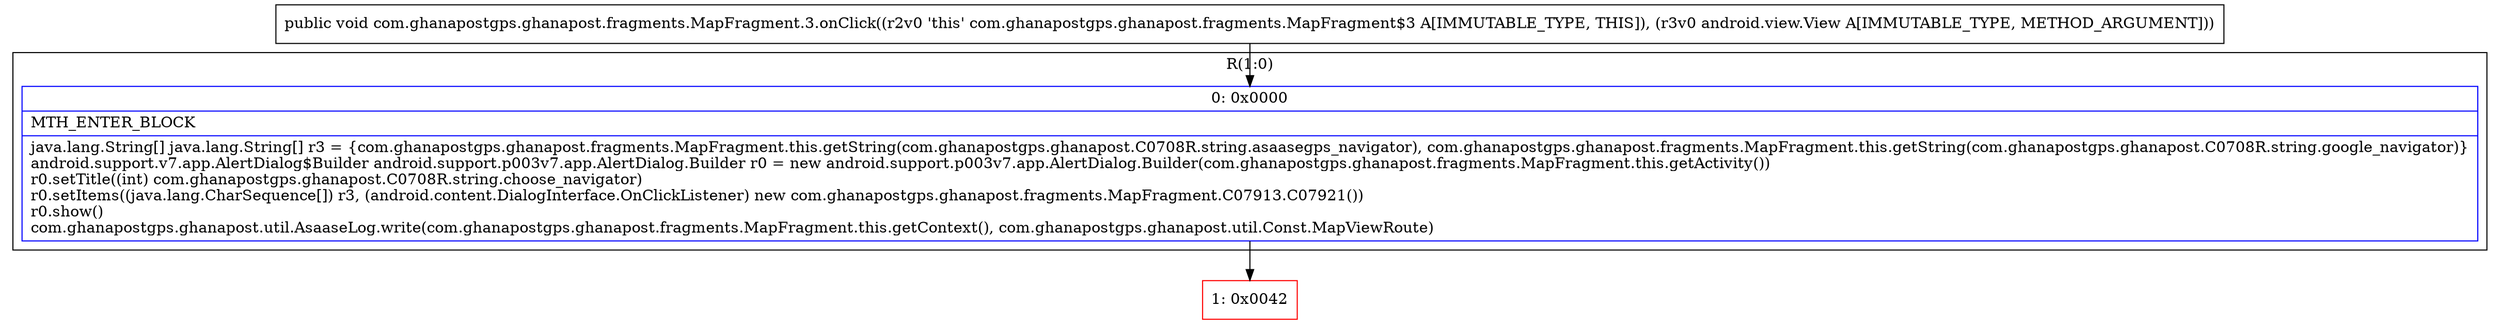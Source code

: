 digraph "CFG forcom.ghanapostgps.ghanapost.fragments.MapFragment.3.onClick(Landroid\/view\/View;)V" {
subgraph cluster_Region_1555388846 {
label = "R(1:0)";
node [shape=record,color=blue];
Node_0 [shape=record,label="{0\:\ 0x0000|MTH_ENTER_BLOCK\l|java.lang.String[] java.lang.String[] r3 = \{com.ghanapostgps.ghanapost.fragments.MapFragment.this.getString(com.ghanapostgps.ghanapost.C0708R.string.asaasegps_navigator), com.ghanapostgps.ghanapost.fragments.MapFragment.this.getString(com.ghanapostgps.ghanapost.C0708R.string.google_navigator)\}\landroid.support.v7.app.AlertDialog$Builder android.support.p003v7.app.AlertDialog.Builder r0 = new android.support.p003v7.app.AlertDialog.Builder(com.ghanapostgps.ghanapost.fragments.MapFragment.this.getActivity())\lr0.setTitle((int) com.ghanapostgps.ghanapost.C0708R.string.choose_navigator)\lr0.setItems((java.lang.CharSequence[]) r3, (android.content.DialogInterface.OnClickListener) new com.ghanapostgps.ghanapost.fragments.MapFragment.C07913.C07921())\lr0.show()\lcom.ghanapostgps.ghanapost.util.AsaaseLog.write(com.ghanapostgps.ghanapost.fragments.MapFragment.this.getContext(), com.ghanapostgps.ghanapost.util.Const.MapViewRoute)\l}"];
}
Node_1 [shape=record,color=red,label="{1\:\ 0x0042}"];
MethodNode[shape=record,label="{public void com.ghanapostgps.ghanapost.fragments.MapFragment.3.onClick((r2v0 'this' com.ghanapostgps.ghanapost.fragments.MapFragment$3 A[IMMUTABLE_TYPE, THIS]), (r3v0 android.view.View A[IMMUTABLE_TYPE, METHOD_ARGUMENT])) }"];
MethodNode -> Node_0;
Node_0 -> Node_1;
}

